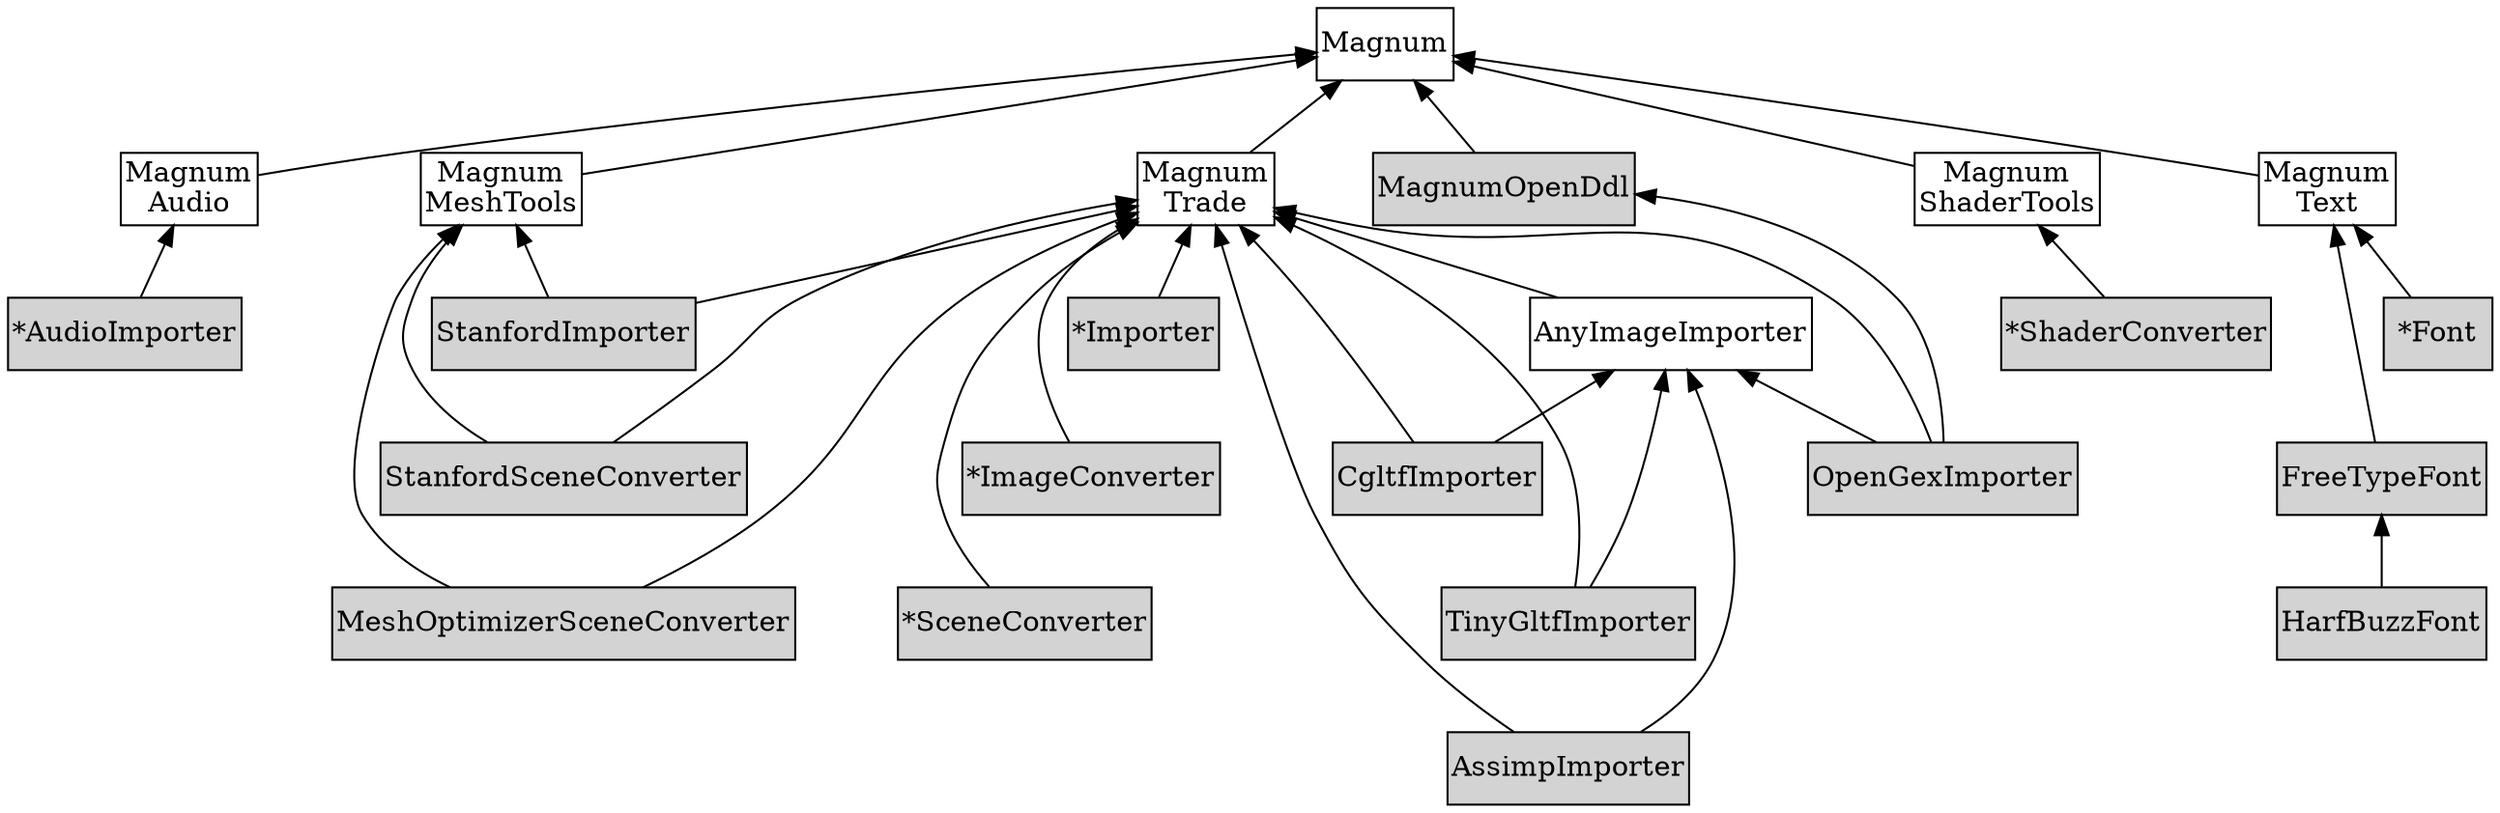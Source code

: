 /*
    This file is part of Magnum.

    Copyright © 2010, 2011, 2012, 2013, 2014, 2015, 2016, 2017, 2018, 2019,
                2020, 2021, 2022 Vladimír Vondruš <mosra@centrum.cz>

    Permission is hereby granted, free of charge, to any person obtaining a
    copy of this software and associated documentation files (the "Software"),
    to deal in the Software without restriction, including without limitation
    the rights to use, copy, modify, merge, publish, distribute, sublicense,
    and/or sell copies of the Software, and to permit persons to whom the
    Software is furnished to do so, subject to the following conditions:

    The above copyright notice and this permission notice shall be included
    in all copies or substantial portions of the Software.

    THE SOFTWARE IS PROVIDED "AS IS", WITHOUT WARRANTY OF ANY KIND, EXPRESS OR
    IMPLIED, INCLUDING BUT NOT LIMITED TO THE WARRANTIES OF MERCHANTABILITY,
    FITNESS FOR A PARTICULAR PURPOSE AND NONINFRINGEMENT. IN NO EVENT SHALL
    THE AUTHORS OR COPYRIGHT HOLDERS BE LIABLE FOR ANY CLAIM, DAMAGES OR OTHER
    LIABILITY, WHETHER IN AN ACTION OF CONTRACT, TORT OR OTHERWISE, ARISING
    FROM, OUT OF OR IN CONNECTION WITH THE SOFTWARE OR THE USE OR OTHER
    DEALINGS IN THE SOFTWARE.
*/

digraph "Magnum Plugins dependency order" {
    rankdir=BT
    ranksep=0.5
    node [style=filled shape=rect margin="0.03,0.03"]

    Magnum [style=solid class="m-info"]
    MagnumAudio [style=solid label="Magnum\nAudio" class="m-info"]
    MagnumMeshTools [style=solid label="Magnum\nMeshTools" class="m-info"]
    MagnumShaderTools [style=solid label="Magnum\nShaderTools" class="m-info"]
    MagnumText [style=solid label="Magnum\nText" class="m-info"]
    MagnumTrade [style=solid label="Magnum\nTrade" class="m-info"]

    {rank=same MagnumAudio MagnumMeshTools MagnumText MagnumTrade}

    AnyImageImporter [style=solid class="m-success"]

    MagnumOpenDdl [class="m-info"]

    AudioImporter [label="*AudioImporter" class="m-success"]
    ImageConverter [label="*ImageConverter" class="m-success"]
    SceneConverter [label="*SceneConverter" class="m-success"]
    ShaderConverter [label="*ShaderConverter" class="m-success"]
    Importer [label="*Importer" class="m-success"]
    Font [label="*Font" class="m-success"]

    AssimpImporter [class="m-success"]
    FreeTypeFont [class="m-success"]
    HarfBuzzFont [class="m-success"]
    OpenGexImporter [class="m-success"]
    CgltfImporter [class="m-success"]
    TinyGltfImporter [class="m-success"]
    MeshOptimizerSceneConverter [class="m-success"]
    StanfordImporter [class="m-success"]
    StanfordSceneConverter [class="m-success"]

    MagnumAudio -> Magnum [class="m-info"]
    MagnumMeshTools -> Magnum [class="m-info"]
    MagnumShaderTools -> Magnum [class="m-info"]
    MagnumText -> Magnum [class="m-info"]
    MagnumTrade -> Magnum [class="m-info"]

    AnyImageImporter -> MagnumTrade [class="m-success"]

    MagnumOpenDdl -> Magnum

    AudioImporter -> MagnumAudio
    ImageConverter -> MagnumTrade
    SceneConverter -> MagnumTrade
    ShaderConverter -> MagnumShaderTools
    Importer -> MagnumTrade
    Font -> MagnumText

    AssimpImporter -> MagnumTrade
    AssimpImporter -> AnyImageImporter
    FreeTypeFont -> MagnumText
    HarfBuzzFont -> FreeTypeFont
    OpenGexImporter -> MagnumTrade
    OpenGexImporter -> AnyImageImporter
    OpenGexImporter -> MagnumOpenDdl
    CgltfImporter -> MagnumTrade
    CgltfImporter -> AnyImageImporter
    TinyGltfImporter -> MagnumTrade
    TinyGltfImporter -> AnyImageImporter

    StanfordImporter -> MagnumTrade
    StanfordImporter -> MagnumMeshTools
    MeshOptimizerSceneConverter -> MagnumTrade
    MeshOptimizerSceneConverter -> MagnumMeshTools
    StanfordSceneConverter -> MagnumTrade
    StanfordSceneConverter -> MagnumMeshTools

    /* To make the graph less wide */
    SceneConverter -> ImageConverter -> Importer [style="invis"]
    AssimpImporter -> TinyGltfImporter -> CgltfImporter [style="invis"]
    FreeTypeFont -> Font [style="invis"]
    MeshOptimizerSceneConverter -> StanfordSceneConverter -> StanfordImporter [style="invis"]
}
